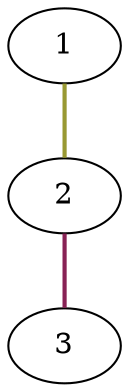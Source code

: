 graph {
	graph [rankdir=BT]
	1
	2
	2 -- 1 [color="#999933" style=bold]
	3
	3 -- 2 [color="#882255" style=bold]
}
